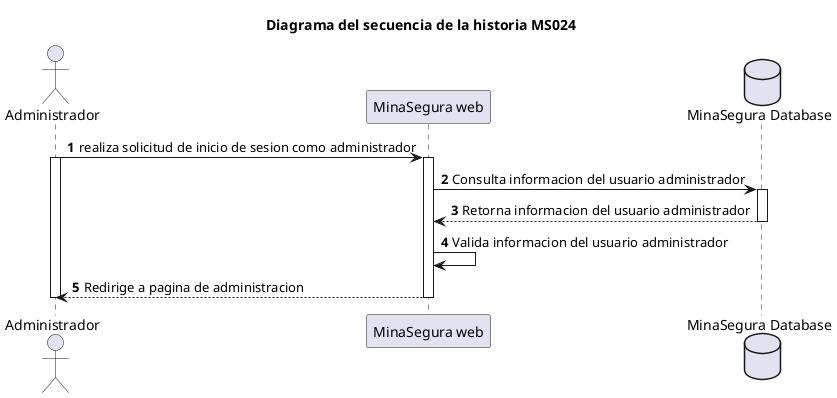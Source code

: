 @startuml hu1_sequence
autonumber

title Diagrama del secuencia de la historia MS024

actor Administrador
participant "MinaSegura web"
Database "MinaSegura Database"

Administrador->"MinaSegura web": realiza solicitud de inicio de sesion como administrador
activate Administrador
activate "MinaSegura web"

"MinaSegura web"->"MinaSegura Database": Consulta informacion del usuario administrador
activate "MinaSegura Database"

"MinaSegura Database" --> "MinaSegura web": Retorna informacion del usuario administrador
deactivate "MinaSegura Database"
"MinaSegura web"->"MinaSegura web": Valida informacion del usuario administrador


"MinaSegura web" --> Administrador: Redirige a pagina de administracion
deactivate "MinaSegura web"

deactivate Administrador


@enduml

